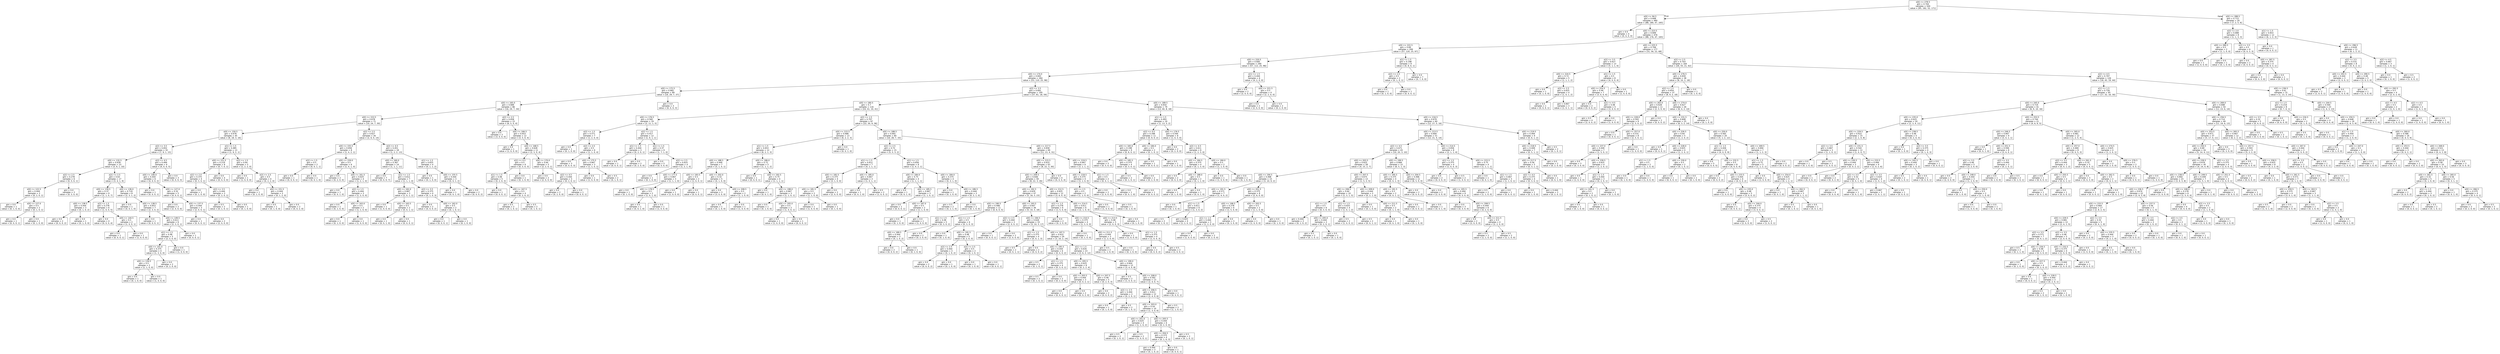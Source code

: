 digraph Tree {
node [shape=box, fontname="helvetica"] ;
edge [fontname="helvetica"] ;
0 [label="x[0] <= 278.5\ngini = 0.704\nsamples = 500\nvalue = [95, 182, 52, 171]"] ;
1 [label="x[0] <= 94.5\ngini = 0.698\nsamples = 480\nvalue = [88, 180, 47, 165]"] ;
0 -> 1 [labeldistance=2.5, labelangle=45, headlabel="True"] ;
2 [label="gini = 0.0\nsamples = 4\nvalue = [0, 4, 0, 0]"] ;
1 -> 2 ;
3 [label="x[0] <= 223.5\ngini = 0.699\nsamples = 476\nvalue = [88, 176, 47, 165]"] ;
1 -> 3 ;
4 [label="x[0] <= 222.5\ngini = 0.69\nsamples = 299\nvalue = [57, 120, 25, 97]"] ;
3 -> 4 ;
5 [label="x[0] <= 220.5\ngini = 0.695\nsamples = 290\nvalue = [57, 112, 25, 96]"] ;
4 -> 5 ;
6 [label="x[0] <= 174.0\ngini = 0.693\nsamples = 284\nvalue = [53, 110, 25, 96]"] ;
5 -> 6 ;
7 [label="x[0] <= 172.5\ngini = 0.682\nsamples = 89\nvalue = [16, 29, 7, 37]"] ;
6 -> 7 ;
8 [label="x[0] <= 165.0\ngini = 0.689\nsamples = 86\nvalue = [16, 29, 7, 34]"] ;
7 -> 8 ;
9 [label="x[0] <= 153.5\ngini = 0.678\nsamples = 71\nvalue = [10, 24, 7, 30]"] ;
8 -> 9 ;
10 [label="x[0] <= 150.5\ngini = 0.678\nsamples = 45\nvalue = [8, 18, 3, 16]"] ;
9 -> 10 ;
11 [label="x[2] <= 3.5\ngini = 0.652\nsamples = 32\nvalue = [7, 9, 1, 15]"] ;
10 -> 11 ;
12 [label="x[0] <= 132.5\ngini = 0.639\nsamples = 23\nvalue = [3, 9, 1, 10]"] ;
11 -> 12 ;
13 [label="x[2] <= 2.5\ngini = 0.278\nsamples = 6\nvalue = [0, 5, 0, 1]"] ;
12 -> 13 ;
14 [label="x[0] <= 122.5\ngini = 0.444\nsamples = 3\nvalue = [0, 2, 0, 1]"] ;
13 -> 14 ;
15 [label="gini = 0.0\nsamples = 1\nvalue = [0, 1, 0, 0]"] ;
14 -> 15 ;
16 [label="x[0] <= 127.0\ngini = 0.5\nsamples = 2\nvalue = [0, 1, 0, 1]"] ;
14 -> 16 ;
17 [label="gini = 0.0\nsamples = 1\nvalue = [0, 0, 0, 1]"] ;
16 -> 17 ;
18 [label="gini = 0.0\nsamples = 1\nvalue = [0, 1, 0, 0]"] ;
16 -> 18 ;
19 [label="gini = 0.0\nsamples = 3\nvalue = [0, 3, 0, 0]"] ;
13 -> 19 ;
20 [label="x[2] <= 2.5\ngini = 0.63\nsamples = 17\nvalue = [3, 4, 1, 9]"] ;
12 -> 20 ;
21 [label="x[0] <= 139.5\ngini = 0.37\nsamples = 9\nvalue = [1, 1, 0, 7]"] ;
20 -> 21 ;
22 [label="x[0] <= 138.5\ngini = 0.444\nsamples = 3\nvalue = [0, 1, 0, 2]"] ;
21 -> 22 ;
23 [label="gini = 0.0\nsamples = 2\nvalue = [0, 0, 0, 2]"] ;
22 -> 23 ;
24 [label="gini = 0.0\nsamples = 1\nvalue = [0, 1, 0, 0]"] ;
22 -> 24 ;
25 [label="x[2] <= 1.5\ngini = 0.278\nsamples = 6\nvalue = [1, 0, 0, 5]"] ;
21 -> 25 ;
26 [label="gini = 0.0\nsamples = 4\nvalue = [0, 0, 0, 4]"] ;
25 -> 26 ;
27 [label="x[0] <= 144.5\ngini = 0.5\nsamples = 2\nvalue = [1, 0, 0, 1]"] ;
25 -> 27 ;
28 [label="gini = 0.0\nsamples = 1\nvalue = [0, 0, 0, 1]"] ;
27 -> 28 ;
29 [label="gini = 0.0\nsamples = 1\nvalue = [1, 0, 0, 0]"] ;
27 -> 29 ;
30 [label="x[0] <= 136.0\ngini = 0.719\nsamples = 8\nvalue = [2, 3, 1, 2]"] ;
20 -> 30 ;
31 [label="gini = 0.0\nsamples = 1\nvalue = [0, 0, 1, 0]"] ;
30 -> 31 ;
32 [label="x[0] <= 138.5\ngini = 0.653\nsamples = 7\nvalue = [2, 3, 0, 2]"] ;
30 -> 32 ;
33 [label="gini = 0.0\nsamples = 1\nvalue = [0, 0, 0, 1]"] ;
32 -> 33 ;
34 [label="x[0] <= 149.5\ngini = 0.611\nsamples = 6\nvalue = [2, 3, 0, 1]"] ;
32 -> 34 ;
35 [label="x[1] <= 1.5\ngini = 0.48\nsamples = 5\nvalue = [2, 3, 0, 0]"] ;
34 -> 35 ;
36 [label="x[0] <= 141.0\ngini = 0.375\nsamples = 4\nvalue = [1, 3, 0, 0]"] ;
35 -> 36 ;
37 [label="x[0] <= 139.5\ngini = 0.5\nsamples = 2\nvalue = [1, 1, 0, 0]"] ;
36 -> 37 ;
38 [label="gini = 0.0\nsamples = 1\nvalue = [0, 1, 0, 0]"] ;
37 -> 38 ;
39 [label="gini = 0.0\nsamples = 1\nvalue = [1, 0, 0, 0]"] ;
37 -> 39 ;
40 [label="gini = 0.0\nsamples = 2\nvalue = [0, 2, 0, 0]"] ;
36 -> 40 ;
41 [label="gini = 0.0\nsamples = 1\nvalue = [1, 0, 0, 0]"] ;
35 -> 41 ;
42 [label="gini = 0.0\nsamples = 1\nvalue = [0, 0, 0, 1]"] ;
34 -> 42 ;
43 [label="x[2] <= 4.5\ngini = 0.494\nsamples = 9\nvalue = [4, 0, 0, 5]"] ;
11 -> 43 ;
44 [label="x[0] <= 106.0\ngini = 0.444\nsamples = 6\nvalue = [4, 0, 0, 2]"] ;
43 -> 44 ;
45 [label="gini = 0.0\nsamples = 1\nvalue = [0, 0, 0, 1]"] ;
44 -> 45 ;
46 [label="x[0] <= 127.0\ngini = 0.32\nsamples = 5\nvalue = [4, 0, 0, 1]"] ;
44 -> 46 ;
47 [label="gini = 0.0\nsamples = 2\nvalue = [2, 0, 0, 0]"] ;
46 -> 47 ;
48 [label="x[0] <= 137.5\ngini = 0.444\nsamples = 3\nvalue = [2, 0, 0, 1]"] ;
46 -> 48 ;
49 [label="gini = 0.0\nsamples = 1\nvalue = [0, 0, 0, 1]"] ;
48 -> 49 ;
50 [label="gini = 0.0\nsamples = 2\nvalue = [2, 0, 0, 0]"] ;
48 -> 50 ;
51 [label="gini = 0.0\nsamples = 3\nvalue = [0, 0, 0, 3]"] ;
43 -> 51 ;
52 [label="x[1] <= 1.5\ngini = 0.485\nsamples = 13\nvalue = [1, 9, 2, 1]"] ;
10 -> 52 ;
53 [label="x[0] <= 151.5\ngini = 0.219\nsamples = 8\nvalue = [0, 7, 0, 1]"] ;
52 -> 53 ;
54 [label="x[2] <= 2.0\ngini = 0.375\nsamples = 4\nvalue = [0, 3, 0, 1]"] ;
53 -> 54 ;
55 [label="gini = 0.0\nsamples = 1\nvalue = [0, 1, 0, 0]"] ;
54 -> 55 ;
56 [label="x[2] <= 3.5\ngini = 0.444\nsamples = 3\nvalue = [0, 2, 0, 1]"] ;
54 -> 56 ;
57 [label="gini = 0.5\nsamples = 2\nvalue = [0, 1, 0, 1]"] ;
56 -> 57 ;
58 [label="gini = 0.0\nsamples = 1\nvalue = [0, 1, 0, 0]"] ;
56 -> 58 ;
59 [label="gini = 0.0\nsamples = 4\nvalue = [0, 4, 0, 0]"] ;
53 -> 59 ;
60 [label="x[2] <= 1.5\ngini = 0.64\nsamples = 5\nvalue = [1, 2, 2, 0]"] ;
52 -> 60 ;
61 [label="gini = 0.0\nsamples = 1\nvalue = [1, 0, 0, 0]"] ;
60 -> 61 ;
62 [label="x[2] <= 2.5\ngini = 0.5\nsamples = 4\nvalue = [0, 2, 2, 0]"] ;
60 -> 62 ;
63 [label="gini = 0.0\nsamples = 1\nvalue = [0, 1, 0, 0]"] ;
62 -> 63 ;
64 [label="x[0] <= 151.5\ngini = 0.444\nsamples = 3\nvalue = [0, 1, 2, 0]"] ;
62 -> 64 ;
65 [label="gini = 0.0\nsamples = 1\nvalue = [0, 1, 0, 0]"] ;
64 -> 65 ;
66 [label="gini = 0.0\nsamples = 2\nvalue = [0, 0, 2, 0]"] ;
64 -> 66 ;
67 [label="x[2] <= 2.5\ngini = 0.627\nsamples = 26\nvalue = [2, 6, 4, 14]"] ;
9 -> 67 ;
68 [label="x[0] <= 155.5\ngini = 0.656\nsamples = 8\nvalue = [1, 4, 2, 1]"] ;
67 -> 68 ;
69 [label="x[2] <= 1.5\ngini = 0.5\nsamples = 2\nvalue = [0, 0, 1, 1]"] ;
68 -> 69 ;
70 [label="gini = 0.0\nsamples = 1\nvalue = [0, 0, 0, 1]"] ;
69 -> 70 ;
71 [label="gini = 0.0\nsamples = 1\nvalue = [0, 0, 1, 0]"] ;
69 -> 71 ;
72 [label="x[0] <= 159.0\ngini = 0.5\nsamples = 6\nvalue = [1, 4, 1, 0]"] ;
68 -> 72 ;
73 [label="gini = 0.0\nsamples = 2\nvalue = [0, 2, 0, 0]"] ;
72 -> 73 ;
74 [label="x[0] <= 161.5\ngini = 0.625\nsamples = 4\nvalue = [1, 2, 1, 0]"] ;
72 -> 74 ;
75 [label="gini = 0.0\nsamples = 1\nvalue = [0, 0, 1, 0]"] ;
74 -> 75 ;
76 [label="x[2] <= 1.5\ngini = 0.444\nsamples = 3\nvalue = [1, 2, 0, 0]"] ;
74 -> 76 ;
77 [label="gini = 0.0\nsamples = 1\nvalue = [0, 1, 0, 0]"] ;
76 -> 77 ;
78 [label="x[0] <= 163.0\ngini = 0.5\nsamples = 2\nvalue = [1, 1, 0, 0]"] ;
76 -> 78 ;
79 [label="gini = 0.0\nsamples = 1\nvalue = [0, 1, 0, 0]"] ;
78 -> 79 ;
80 [label="gini = 0.0\nsamples = 1\nvalue = [1, 0, 0, 0]"] ;
78 -> 80 ;
81 [label="x[2] <= 4.5\ngini = 0.451\nsamples = 18\nvalue = [1, 2, 2, 13]"] ;
67 -> 81 ;
82 [label="x[0] <= 160.0\ngini = 0.367\nsamples = 14\nvalue = [1, 1, 1, 11]"] ;
81 -> 82 ;
83 [label="gini = 0.0\nsamples = 7\nvalue = [0, 0, 0, 7]"] ;
82 -> 83 ;
84 [label="x[1] <= 1.5\ngini = 0.612\nsamples = 7\nvalue = [1, 1, 1, 4]"] ;
82 -> 84 ;
85 [label="x[0] <= 162.0\ngini = 0.667\nsamples = 3\nvalue = [1, 0, 1, 1]"] ;
84 -> 85 ;
86 [label="gini = 0.0\nsamples = 1\nvalue = [1, 0, 0, 0]"] ;
85 -> 86 ;
87 [label="x[0] <= 163.5\ngini = 0.5\nsamples = 2\nvalue = [0, 0, 1, 1]"] ;
85 -> 87 ;
88 [label="gini = 0.0\nsamples = 1\nvalue = [0, 0, 1, 0]"] ;
87 -> 88 ;
89 [label="gini = 0.0\nsamples = 1\nvalue = [0, 0, 0, 1]"] ;
87 -> 89 ;
90 [label="x[2] <= 3.5\ngini = 0.375\nsamples = 4\nvalue = [0, 1, 0, 3]"] ;
84 -> 90 ;
91 [label="gini = 0.0\nsamples = 2\nvalue = [0, 0, 0, 2]"] ;
90 -> 91 ;
92 [label="x[0] <= 162.0\ngini = 0.5\nsamples = 2\nvalue = [0, 1, 0, 1]"] ;
90 -> 92 ;
93 [label="gini = 0.0\nsamples = 1\nvalue = [0, 0, 0, 1]"] ;
92 -> 93 ;
94 [label="gini = 0.0\nsamples = 1\nvalue = [0, 1, 0, 0]"] ;
92 -> 94 ;
95 [label="x[1] <= 1.5\ngini = 0.625\nsamples = 4\nvalue = [0, 1, 1, 2]"] ;
81 -> 95 ;
96 [label="gini = 0.0\nsamples = 1\nvalue = [0, 1, 0, 0]"] ;
95 -> 96 ;
97 [label="x[0] <= 155.5\ngini = 0.444\nsamples = 3\nvalue = [0, 0, 1, 2]"] ;
95 -> 97 ;
98 [label="gini = 0.0\nsamples = 1\nvalue = [0, 0, 1, 0]"] ;
97 -> 98 ;
99 [label="gini = 0.0\nsamples = 2\nvalue = [0, 0, 0, 2]"] ;
97 -> 99 ;
100 [label="x[2] <= 2.5\ngini = 0.658\nsamples = 15\nvalue = [6, 5, 0, 4]"] ;
8 -> 100 ;
101 [label="gini = 0.0\nsamples = 3\nvalue = [3, 0, 0, 0]"] ;
100 -> 101 ;
102 [label="x[0] <= 166.5\ngini = 0.653\nsamples = 12\nvalue = [3, 5, 0, 4]"] ;
100 -> 102 ;
103 [label="gini = 0.0\nsamples = 1\nvalue = [1, 0, 0, 0]"] ;
102 -> 103 ;
104 [label="x[0] <= 168.5\ngini = 0.628\nsamples = 11\nvalue = [2, 5, 0, 4]"] ;
102 -> 104 ;
105 [label="x[2] <= 4.5\ngini = 0.5\nsamples = 6\nvalue = [0, 3, 0, 3]"] ;
104 -> 105 ;
106 [label="x[1] <= 1.5\ngini = 0.48\nsamples = 5\nvalue = [0, 2, 0, 3]"] ;
105 -> 106 ;
107 [label="gini = 0.0\nsamples = 1\nvalue = [0, 0, 0, 1]"] ;
106 -> 107 ;
108 [label="x[0] <= 167.5\ngini = 0.5\nsamples = 4\nvalue = [0, 2, 0, 2]"] ;
106 -> 108 ;
109 [label="gini = 0.5\nsamples = 2\nvalue = [0, 1, 0, 1]"] ;
108 -> 109 ;
110 [label="gini = 0.5\nsamples = 2\nvalue = [0, 1, 0, 1]"] ;
108 -> 110 ;
111 [label="gini = 0.0\nsamples = 1\nvalue = [0, 1, 0, 0]"] ;
105 -> 111 ;
112 [label="x[0] <= 170.0\ngini = 0.64\nsamples = 5\nvalue = [2, 2, 0, 1]"] ;
104 -> 112 ;
113 [label="gini = 0.0\nsamples = 2\nvalue = [2, 0, 0, 0]"] ;
112 -> 113 ;
114 [label="x[2] <= 4.5\ngini = 0.444\nsamples = 3\nvalue = [0, 2, 0, 1]"] ;
112 -> 114 ;
115 [label="gini = 0.0\nsamples = 2\nvalue = [0, 2, 0, 0]"] ;
114 -> 115 ;
116 [label="gini = 0.0\nsamples = 1\nvalue = [0, 0, 0, 1]"] ;
114 -> 116 ;
117 [label="gini = 0.0\nsamples = 3\nvalue = [0, 0, 0, 3]"] ;
7 -> 117 ;
118 [label="x[2] <= 3.5\ngini = 0.691\nsamples = 195\nvalue = [37, 81, 18, 59]"] ;
6 -> 118 ;
119 [label="x[0] <= 180.5\ngini = 0.7\nsamples = 116\nvalue = [24, 41, 10, 41]"] ;
118 -> 119 ;
120 [label="x[0] <= 176.5\ngini = 0.582\nsamples = 19\nvalue = [2, 11, 1, 5]"] ;
119 -> 120 ;
121 [label="x[2] <= 1.5\ngini = 0.571\nsamples = 7\nvalue = [1, 2, 0, 4]"] ;
120 -> 121 ;
122 [label="gini = 0.0\nsamples = 1\nvalue = [0, 1, 0, 0]"] ;
121 -> 122 ;
123 [label="x[2] <= 2.5\ngini = 0.5\nsamples = 6\nvalue = [1, 1, 0, 4]"] ;
121 -> 123 ;
124 [label="gini = 0.0\nsamples = 3\nvalue = [0, 0, 0, 3]"] ;
123 -> 124 ;
125 [label="x[0] <= 175.5\ngini = 0.667\nsamples = 3\nvalue = [1, 1, 0, 1]"] ;
123 -> 125 ;
126 [label="gini = 0.0\nsamples = 1\nvalue = [1, 0, 0, 0]"] ;
125 -> 126 ;
127 [label="gini = 0.5\nsamples = 2\nvalue = [0, 1, 0, 1]"] ;
125 -> 127 ;
128 [label="x[2] <= 1.5\ngini = 0.417\nsamples = 12\nvalue = [1, 9, 1, 1]"] ;
120 -> 128 ;
129 [label="x[1] <= 1.5\ngini = 0.444\nsamples = 3\nvalue = [0, 2, 0, 1]"] ;
128 -> 129 ;
130 [label="gini = 0.0\nsamples = 1\nvalue = [0, 0, 0, 1]"] ;
129 -> 130 ;
131 [label="gini = 0.0\nsamples = 2\nvalue = [0, 2, 0, 0]"] ;
129 -> 131 ;
132 [label="x[1] <= 1.5\ngini = 0.37\nsamples = 9\nvalue = [1, 7, 1, 0]"] ;
128 -> 132 ;
133 [label="gini = 0.0\nsamples = 5\nvalue = [0, 5, 0, 0]"] ;
132 -> 133 ;
134 [label="x[2] <= 2.5\ngini = 0.625\nsamples = 4\nvalue = [1, 2, 1, 0]"] ;
132 -> 134 ;
135 [label="gini = 0.0\nsamples = 1\nvalue = [0, 1, 0, 0]"] ;
134 -> 135 ;
136 [label="x[0] <= 177.5\ngini = 0.667\nsamples = 3\nvalue = [1, 1, 1, 0]"] ;
134 -> 136 ;
137 [label="gini = 0.0\nsamples = 1\nvalue = [0, 1, 0, 0]"] ;
136 -> 137 ;
138 [label="x[0] <= 178.5\ngini = 0.5\nsamples = 2\nvalue = [1, 0, 1, 0]"] ;
136 -> 138 ;
139 [label="gini = 0.0\nsamples = 1\nvalue = [0, 0, 1, 0]"] ;
138 -> 139 ;
140 [label="gini = 0.0\nsamples = 1\nvalue = [1, 0, 0, 0]"] ;
138 -> 140 ;
141 [label="x[2] <= 1.5\ngini = 0.707\nsamples = 97\nvalue = [22, 30, 9, 36]"] ;
119 -> 141 ;
142 [label="x[0] <= 215.5\ngini = 0.686\nsamples = 13\nvalue = [6, 2, 2, 3]"] ;
141 -> 142 ;
143 [label="x[1] <= 1.5\ngini = 0.653\nsamples = 12\nvalue = [6, 2, 1, 3]"] ;
142 -> 143 ;
144 [label="x[0] <= 188.5\ngini = 0.449\nsamples = 7\nvalue = [5, 1, 0, 1]"] ;
143 -> 144 ;
145 [label="x[0] <= 183.5\ngini = 0.5\nsamples = 2\nvalue = [1, 0, 0, 1]"] ;
144 -> 145 ;
146 [label="gini = 0.0\nsamples = 1\nvalue = [1, 0, 0, 0]"] ;
145 -> 146 ;
147 [label="gini = 0.0\nsamples = 1\nvalue = [0, 0, 0, 1]"] ;
145 -> 147 ;
148 [label="x[0] <= 202.0\ngini = 0.32\nsamples = 5\nvalue = [4, 1, 0, 0]"] ;
144 -> 148 ;
149 [label="gini = 0.0\nsamples = 3\nvalue = [3, 0, 0, 0]"] ;
148 -> 149 ;
150 [label="x[0] <= 208.5\ngini = 0.5\nsamples = 2\nvalue = [1, 1, 0, 0]"] ;
148 -> 150 ;
151 [label="gini = 0.0\nsamples = 1\nvalue = [0, 1, 0, 0]"] ;
150 -> 151 ;
152 [label="gini = 0.0\nsamples = 1\nvalue = [1, 0, 0, 0]"] ;
150 -> 152 ;
153 [label="x[0] <= 186.0\ngini = 0.72\nsamples = 5\nvalue = [1, 1, 1, 2]"] ;
143 -> 153 ;
154 [label="gini = 0.0\nsamples = 1\nvalue = [0, 0, 0, 1]"] ;
153 -> 154 ;
155 [label="x[0] <= 192.5\ngini = 0.75\nsamples = 4\nvalue = [1, 1, 1, 1]"] ;
153 -> 155 ;
156 [label="gini = 0.0\nsamples = 1\nvalue = [0, 0, 1, 0]"] ;
155 -> 156 ;
157 [label="x[0] <= 198.0\ngini = 0.667\nsamples = 3\nvalue = [1, 1, 0, 1]"] ;
155 -> 157 ;
158 [label="gini = 0.0\nsamples = 1\nvalue = [0, 1, 0, 0]"] ;
157 -> 158 ;
159 [label="x[0] <= 205.0\ngini = 0.5\nsamples = 2\nvalue = [1, 0, 0, 1]"] ;
157 -> 159 ;
160 [label="gini = 0.0\nsamples = 1\nvalue = [1, 0, 0, 0]"] ;
159 -> 160 ;
161 [label="gini = 0.0\nsamples = 1\nvalue = [0, 0, 0, 1]"] ;
159 -> 161 ;
162 [label="gini = 0.0\nsamples = 1\nvalue = [0, 0, 1, 0]"] ;
142 -> 162 ;
163 [label="x[0] <= 188.5\ngini = 0.691\nsamples = 84\nvalue = [16, 28, 7, 33]"] ;
141 -> 163 ;
164 [label="x[2] <= 2.5\ngini = 0.72\nsamples = 15\nvalue = [5, 5, 3, 2]"] ;
163 -> 164 ;
165 [label="x[1] <= 1.5\ngini = 0.612\nsamples = 7\nvalue = [4, 1, 1, 1]"] ;
164 -> 165 ;
166 [label="x[0] <= 182.5\ngini = 0.375\nsamples = 4\nvalue = [3, 1, 0, 0]"] ;
165 -> 166 ;
167 [label="x[0] <= 181.5\ngini = 0.5\nsamples = 2\nvalue = [1, 1, 0, 0]"] ;
166 -> 167 ;
168 [label="gini = 0.0\nsamples = 1\nvalue = [1, 0, 0, 0]"] ;
167 -> 168 ;
169 [label="gini = 0.0\nsamples = 1\nvalue = [0, 1, 0, 0]"] ;
167 -> 169 ;
170 [label="gini = 0.0\nsamples = 2\nvalue = [2, 0, 0, 0]"] ;
166 -> 170 ;
171 [label="x[0] <= 185.0\ngini = 0.667\nsamples = 3\nvalue = [1, 0, 1, 1]"] ;
165 -> 171 ;
172 [label="gini = 0.0\nsamples = 1\nvalue = [0, 0, 1, 0]"] ;
171 -> 172 ;
173 [label="gini = 0.5\nsamples = 2\nvalue = [1, 0, 0, 1]"] ;
171 -> 173 ;
174 [label="x[1] <= 1.5\ngini = 0.656\nsamples = 8\nvalue = [1, 4, 2, 1]"] ;
164 -> 174 ;
175 [label="x[0] <= 184.0\ngini = 0.75\nsamples = 4\nvalue = [1, 1, 1, 1]"] ;
174 -> 175 ;
176 [label="gini = 0.0\nsamples = 1\nvalue = [0, 0, 1, 0]"] ;
175 -> 176 ;
177 [label="x[0] <= 185.5\ngini = 0.667\nsamples = 3\nvalue = [1, 1, 0, 1]"] ;
175 -> 177 ;
178 [label="gini = 0.0\nsamples = 1\nvalue = [0, 0, 0, 1]"] ;
177 -> 178 ;
179 [label="x[0] <= 187.0\ngini = 0.5\nsamples = 2\nvalue = [1, 1, 0, 0]"] ;
177 -> 179 ;
180 [label="gini = 0.0\nsamples = 1\nvalue = [0, 1, 0, 0]"] ;
179 -> 180 ;
181 [label="gini = 0.0\nsamples = 1\nvalue = [1, 0, 0, 0]"] ;
179 -> 181 ;
182 [label="x[0] <= 184.0\ngini = 0.375\nsamples = 4\nvalue = [0, 3, 1, 0]"] ;
174 -> 182 ;
183 [label="gini = 0.0\nsamples = 1\nvalue = [0, 1, 0, 0]"] ;
182 -> 183 ;
184 [label="x[0] <= 186.5\ngini = 0.444\nsamples = 3\nvalue = [0, 2, 1, 0]"] ;
182 -> 184 ;
185 [label="gini = 0.5\nsamples = 2\nvalue = [0, 1, 1, 0]"] ;
184 -> 185 ;
186 [label="gini = 0.0\nsamples = 1\nvalue = [0, 1, 0, 0]"] ;
184 -> 186 ;
187 [label="x[0] <= 217.5\ngini = 0.658\nsamples = 69\nvalue = [11, 23, 4, 31]"] ;
163 -> 187 ;
188 [label="x[0] <= 215.5\ngini = 0.633\nsamples = 63\nvalue = [8, 22, 3, 30]"] ;
187 -> 188 ;
189 [label="x[0] <= 209.5\ngini = 0.646\nsamples = 59\nvalue = [8, 22, 3, 26]"] ;
188 -> 189 ;
190 [label="x[0] <= 192.5\ngini = 0.629\nsamples = 47\nvalue = [5, 16, 3, 23]"] ;
189 -> 190 ;
191 [label="x[0] <= 190.5\ngini = 0.496\nsamples = 11\nvalue = [0, 6, 0, 5]"] ;
190 -> 191 ;
192 [label="x[1] <= 1.5\ngini = 0.48\nsamples = 5\nvalue = [0, 3, 0, 2]"] ;
191 -> 192 ;
193 [label="x[0] <= 189.5\ngini = 0.444\nsamples = 3\nvalue = [0, 1, 0, 2]"] ;
192 -> 193 ;
194 [label="gini = 0.0\nsamples = 2\nvalue = [0, 0, 0, 2]"] ;
193 -> 194 ;
195 [label="gini = 0.0\nsamples = 1\nvalue = [0, 1, 0, 0]"] ;
193 -> 195 ;
196 [label="gini = 0.0\nsamples = 2\nvalue = [0, 2, 0, 0]"] ;
192 -> 196 ;
197 [label="x[1] <= 1.5\ngini = 0.5\nsamples = 6\nvalue = [0, 3, 0, 3]"] ;
191 -> 197 ;
198 [label="gini = 0.0\nsamples = 1\nvalue = [0, 1, 0, 0]"] ;
197 -> 198 ;
199 [label="x[0] <= 191.5\ngini = 0.48\nsamples = 5\nvalue = [0, 2, 0, 3]"] ;
197 -> 199 ;
200 [label="x[2] <= 2.5\ngini = 0.444\nsamples = 3\nvalue = [0, 1, 0, 2]"] ;
199 -> 200 ;
201 [label="gini = 0.0\nsamples = 2\nvalue = [0, 0, 0, 2]"] ;
200 -> 201 ;
202 [label="gini = 0.0\nsamples = 1\nvalue = [0, 1, 0, 0]"] ;
200 -> 202 ;
203 [label="x[2] <= 2.5\ngini = 0.5\nsamples = 2\nvalue = [0, 1, 0, 1]"] ;
199 -> 203 ;
204 [label="gini = 0.0\nsamples = 1\nvalue = [0, 1, 0, 0]"] ;
203 -> 204 ;
205 [label="gini = 0.0\nsamples = 1\nvalue = [0, 0, 0, 1]"] ;
203 -> 205 ;
206 [label="x[0] <= 193.5\ngini = 0.647\nsamples = 36\nvalue = [5, 10, 3, 18]"] ;
190 -> 206 ;
207 [label="x[2] <= 2.5\ngini = 0.444\nsamples = 3\nvalue = [2, 0, 0, 1]"] ;
206 -> 207 ;
208 [label="gini = 0.0\nsamples = 1\nvalue = [0, 0, 0, 1]"] ;
207 -> 208 ;
209 [label="gini = 0.0\nsamples = 2\nvalue = [2, 0, 0, 0]"] ;
207 -> 209 ;
210 [label="x[0] <= 194.5\ngini = 0.626\nsamples = 33\nvalue = [3, 10, 3, 17]"] ;
206 -> 210 ;
211 [label="x[1] <= 1.5\ngini = 0.375\nsamples = 4\nvalue = [0, 0, 1, 3]"] ;
210 -> 211 ;
212 [label="gini = 0.5\nsamples = 2\nvalue = [0, 0, 1, 1]"] ;
211 -> 212 ;
213 [label="gini = 0.0\nsamples = 2\nvalue = [0, 0, 0, 2]"] ;
211 -> 213 ;
214 [label="x[0] <= 197.5\ngini = 0.633\nsamples = 29\nvalue = [3, 10, 2, 14]"] ;
210 -> 214 ;
215 [label="x[0] <= 195.5\ngini = 0.444\nsamples = 6\nvalue = [0, 4, 0, 2]"] ;
214 -> 215 ;
216 [label="gini = 0.5\nsamples = 2\nvalue = [0, 1, 0, 1]"] ;
215 -> 216 ;
217 [label="x[1] <= 1.5\ngini = 0.375\nsamples = 4\nvalue = [0, 3, 0, 1]"] ;
215 -> 217 ;
218 [label="gini = 0.5\nsamples = 2\nvalue = [0, 1, 0, 1]"] ;
217 -> 218 ;
219 [label="gini = 0.0\nsamples = 2\nvalue = [0, 2, 0, 0]"] ;
217 -> 219 ;
220 [label="x[1] <= 1.5\ngini = 0.635\nsamples = 23\nvalue = [3, 6, 2, 12]"] ;
214 -> 220 ;
221 [label="x[0] <= 205.5\ngini = 0.625\nsamples = 8\nvalue = [0, 2, 2, 4]"] ;
220 -> 221 ;
222 [label="x[0] <= 203.5\ngini = 0.444\nsamples = 3\nvalue = [0, 0, 2, 1]"] ;
221 -> 222 ;
223 [label="gini = 0.0\nsamples = 1\nvalue = [0, 0, 0, 1]"] ;
222 -> 223 ;
224 [label="gini = 0.0\nsamples = 2\nvalue = [0, 0, 2, 0]"] ;
222 -> 224 ;
225 [label="x[0] <= 207.5\ngini = 0.48\nsamples = 5\nvalue = [0, 2, 0, 3]"] ;
221 -> 225 ;
226 [label="gini = 0.0\nsamples = 2\nvalue = [0, 0, 0, 2]"] ;
225 -> 226 ;
227 [label="x[2] <= 2.5\ngini = 0.444\nsamples = 3\nvalue = [0, 2, 0, 1]"] ;
225 -> 227 ;
228 [label="gini = 0.0\nsamples = 1\nvalue = [0, 1, 0, 0]"] ;
227 -> 228 ;
229 [label="gini = 0.5\nsamples = 2\nvalue = [0, 1, 0, 1]"] ;
227 -> 229 ;
230 [label="x[0] <= 199.0\ngini = 0.604\nsamples = 15\nvalue = [3, 4, 0, 8]"] ;
220 -> 230 ;
231 [label="gini = 0.5\nsamples = 2\nvalue = [1, 0, 0, 1]"] ;
230 -> 231 ;
232 [label="x[0] <= 208.0\ngini = 0.592\nsamples = 13\nvalue = [2, 4, 0, 7]"] ;
230 -> 232 ;
233 [label="x[0] <= 206.5\ngini = 0.611\nsamples = 12\nvalue = [2, 4, 0, 6]"] ;
232 -> 233 ;
234 [label="x[0] <= 203.0\ngini = 0.54\nsamples = 10\nvalue = [1, 3, 0, 6]"] ;
233 -> 234 ;
235 [label="x[0] <= 201.0\ngini = 0.625\nsamples = 4\nvalue = [1, 1, 0, 2]"] ;
234 -> 235 ;
236 [label="gini = 0.5\nsamples = 2\nvalue = [0, 1, 0, 1]"] ;
235 -> 236 ;
237 [label="gini = 0.5\nsamples = 2\nvalue = [1, 0, 0, 1]"] ;
235 -> 237 ;
238 [label="x[0] <= 205.5\ngini = 0.444\nsamples = 6\nvalue = [0, 2, 0, 4]"] ;
234 -> 238 ;
239 [label="x[0] <= 204.5\ngini = 0.375\nsamples = 4\nvalue = [0, 1, 0, 3]"] ;
238 -> 239 ;
240 [label="gini = 0.444\nsamples = 3\nvalue = [0, 1, 0, 2]"] ;
239 -> 240 ;
241 [label="gini = 0.0\nsamples = 1\nvalue = [0, 0, 0, 1]"] ;
239 -> 241 ;
242 [label="gini = 0.5\nsamples = 2\nvalue = [0, 1, 0, 1]"] ;
238 -> 242 ;
243 [label="gini = 0.5\nsamples = 2\nvalue = [1, 1, 0, 0]"] ;
233 -> 243 ;
244 [label="gini = 0.0\nsamples = 1\nvalue = [0, 0, 0, 1]"] ;
232 -> 244 ;
245 [label="x[0] <= 212.5\ngini = 0.625\nsamples = 12\nvalue = [3, 6, 0, 3]"] ;
189 -> 245 ;
246 [label="x[1] <= 1.5\ngini = 0.278\nsamples = 6\nvalue = [1, 5, 0, 0]"] ;
245 -> 246 ;
247 [label="gini = 0.0\nsamples = 2\nvalue = [0, 2, 0, 0]"] ;
246 -> 247 ;
248 [label="x[0] <= 210.5\ngini = 0.375\nsamples = 4\nvalue = [1, 3, 0, 0]"] ;
246 -> 248 ;
249 [label="gini = 0.0\nsamples = 1\nvalue = [0, 1, 0, 0]"] ;
248 -> 249 ;
250 [label="x[0] <= 211.5\ngini = 0.444\nsamples = 3\nvalue = [1, 2, 0, 0]"] ;
248 -> 250 ;
251 [label="gini = 0.5\nsamples = 2\nvalue = [1, 1, 0, 0]"] ;
250 -> 251 ;
252 [label="gini = 0.0\nsamples = 1\nvalue = [0, 1, 0, 0]"] ;
250 -> 252 ;
253 [label="x[0] <= 214.5\ngini = 0.611\nsamples = 6\nvalue = [2, 1, 0, 3]"] ;
245 -> 253 ;
254 [label="x[0] <= 213.5\ngini = 0.48\nsamples = 5\nvalue = [2, 0, 0, 3]"] ;
253 -> 254 ;
255 [label="gini = 0.0\nsamples = 1\nvalue = [1, 0, 0, 0]"] ;
254 -> 255 ;
256 [label="x[1] <= 1.5\ngini = 0.375\nsamples = 4\nvalue = [1, 0, 0, 3]"] ;
254 -> 256 ;
257 [label="gini = 0.0\nsamples = 2\nvalue = [0, 0, 0, 2]"] ;
256 -> 257 ;
258 [label="gini = 0.5\nsamples = 2\nvalue = [1, 0, 0, 1]"] ;
256 -> 258 ;
259 [label="gini = 0.0\nsamples = 1\nvalue = [0, 1, 0, 0]"] ;
253 -> 259 ;
260 [label="gini = 0.0\nsamples = 4\nvalue = [0, 0, 0, 4]"] ;
188 -> 260 ;
261 [label="x[0] <= 219.5\ngini = 0.667\nsamples = 6\nvalue = [3, 1, 1, 1]"] ;
187 -> 261 ;
262 [label="x[0] <= 218.5\ngini = 0.375\nsamples = 4\nvalue = [3, 1, 0, 0]"] ;
261 -> 262 ;
263 [label="x[2] <= 2.5\ngini = 0.5\nsamples = 2\nvalue = [1, 1, 0, 0]"] ;
262 -> 263 ;
264 [label="gini = 0.0\nsamples = 1\nvalue = [1, 0, 0, 0]"] ;
263 -> 264 ;
265 [label="gini = 0.0\nsamples = 1\nvalue = [0, 1, 0, 0]"] ;
263 -> 265 ;
266 [label="gini = 0.0\nsamples = 2\nvalue = [2, 0, 0, 0]"] ;
262 -> 266 ;
267 [label="x[1] <= 1.5\ngini = 0.5\nsamples = 2\nvalue = [0, 0, 1, 1]"] ;
261 -> 267 ;
268 [label="gini = 0.0\nsamples = 1\nvalue = [0, 0, 1, 0]"] ;
267 -> 268 ;
269 [label="gini = 0.0\nsamples = 1\nvalue = [0, 0, 0, 1]"] ;
267 -> 269 ;
270 [label="x[0] <= 189.5\ngini = 0.654\nsamples = 79\nvalue = [13, 40, 8, 18]"] ;
118 -> 270 ;
271 [label="x[1] <= 1.5\ngini = 0.493\nsamples = 19\nvalue = [1, 13, 3, 2]"] ;
270 -> 271 ;
272 [label="x[2] <= 4.5\ngini = 0.298\nsamples = 11\nvalue = [0, 9, 0, 2]"] ;
271 -> 272 ;
273 [label="x[0] <= 183.0\ngini = 0.198\nsamples = 9\nvalue = [0, 8, 0, 1]"] ;
272 -> 273 ;
274 [label="gini = 0.0\nsamples = 5\nvalue = [0, 5, 0, 0]"] ;
273 -> 274 ;
275 [label="x[0] <= 185.5\ngini = 0.375\nsamples = 4\nvalue = [0, 3, 0, 1]"] ;
273 -> 275 ;
276 [label="gini = 0.5\nsamples = 2\nvalue = [0, 1, 0, 1]"] ;
275 -> 276 ;
277 [label="gini = 0.0\nsamples = 2\nvalue = [0, 2, 0, 0]"] ;
275 -> 277 ;
278 [label="x[0] <= 184.0\ngini = 0.5\nsamples = 2\nvalue = [0, 1, 0, 1]"] ;
272 -> 278 ;
279 [label="gini = 0.0\nsamples = 1\nvalue = [0, 0, 0, 1]"] ;
278 -> 279 ;
280 [label="gini = 0.0\nsamples = 1\nvalue = [0, 1, 0, 0]"] ;
278 -> 280 ;
281 [label="x[0] <= 176.5\ngini = 0.594\nsamples = 8\nvalue = [1, 4, 3, 0]"] ;
271 -> 281 ;
282 [label="gini = 0.0\nsamples = 2\nvalue = [0, 2, 0, 0]"] ;
281 -> 282 ;
283 [label="x[2] <= 4.5\ngini = 0.611\nsamples = 6\nvalue = [1, 2, 3, 0]"] ;
281 -> 283 ;
284 [label="x[0] <= 184.5\ngini = 0.375\nsamples = 4\nvalue = [0, 1, 3, 0]"] ;
283 -> 284 ;
285 [label="gini = 0.0\nsamples = 2\nvalue = [0, 0, 2, 0]"] ;
284 -> 285 ;
286 [label="x[0] <= 188.0\ngini = 0.5\nsamples = 2\nvalue = [0, 1, 1, 0]"] ;
284 -> 286 ;
287 [label="gini = 0.0\nsamples = 1\nvalue = [0, 1, 0, 0]"] ;
286 -> 287 ;
288 [label="gini = 0.0\nsamples = 1\nvalue = [0, 0, 1, 0]"] ;
286 -> 288 ;
289 [label="x[0] <= 184.0\ngini = 0.5\nsamples = 2\nvalue = [1, 1, 0, 0]"] ;
283 -> 289 ;
290 [label="gini = 0.0\nsamples = 1\nvalue = [1, 0, 0, 0]"] ;
289 -> 290 ;
291 [label="gini = 0.0\nsamples = 1\nvalue = [0, 1, 0, 0]"] ;
289 -> 291 ;
292 [label="x[0] <= 216.5\ngini = 0.679\nsamples = 60\nvalue = [12, 27, 5, 16]"] ;
270 -> 292 ;
293 [label="x[0] <= 213.5\ngini = 0.694\nsamples = 51\nvalue = [12, 21, 4, 14]"] ;
292 -> 293 ;
294 [label="x[2] <= 4.5\ngini = 0.671\nsamples = 43\nvalue = [10, 20, 3, 10]"] ;
293 -> 294 ;
295 [label="x[0] <= 203.5\ngini = 0.625\nsamples = 28\nvalue = [4, 15, 2, 7]"] ;
294 -> 295 ;
296 [label="x[0] <= 194.5\ngini = 0.498\nsamples = 15\nvalue = [3, 10, 0, 2]"] ;
295 -> 296 ;
297 [label="x[0] <= 191.5\ngini = 0.571\nsamples = 7\nvalue = [1, 4, 0, 2]"] ;
296 -> 297 ;
298 [label="gini = 0.0\nsamples = 1\nvalue = [0, 1, 0, 0]"] ;
297 -> 298 ;
299 [label="x[1] <= 1.5\ngini = 0.611\nsamples = 6\nvalue = [1, 3, 0, 2]"] ;
297 -> 299 ;
300 [label="gini = 0.5\nsamples = 2\nvalue = [0, 1, 0, 1]"] ;
299 -> 300 ;
301 [label="gini = 0.625\nsamples = 4\nvalue = [1, 2, 0, 1]"] ;
299 -> 301 ;
302 [label="x[0] <= 201.5\ngini = 0.375\nsamples = 8\nvalue = [2, 6, 0, 0]"] ;
296 -> 302 ;
303 [label="x[0] <= 198.5\ngini = 0.278\nsamples = 6\nvalue = [1, 5, 0, 0]"] ;
302 -> 303 ;
304 [label="x[1] <= 1.5\ngini = 0.444\nsamples = 3\nvalue = [1, 2, 0, 0]"] ;
303 -> 304 ;
305 [label="gini = 0.0\nsamples = 1\nvalue = [1, 0, 0, 0]"] ;
304 -> 305 ;
306 [label="gini = 0.0\nsamples = 2\nvalue = [0, 2, 0, 0]"] ;
304 -> 306 ;
307 [label="gini = 0.0\nsamples = 3\nvalue = [0, 3, 0, 0]"] ;
303 -> 307 ;
308 [label="x[0] <= 202.5\ngini = 0.5\nsamples = 2\nvalue = [1, 1, 0, 0]"] ;
302 -> 308 ;
309 [label="gini = 0.0\nsamples = 1\nvalue = [1, 0, 0, 0]"] ;
308 -> 309 ;
310 [label="gini = 0.0\nsamples = 1\nvalue = [0, 1, 0, 0]"] ;
308 -> 310 ;
311 [label="x[0] <= 207.5\ngini = 0.675\nsamples = 13\nvalue = [1, 5, 2, 5]"] ;
295 -> 311 ;
312 [label="x[0] <= 206.5\ngini = 0.64\nsamples = 10\nvalue = [1, 3, 1, 5]"] ;
311 -> 312 ;
313 [label="x[1] <= 1.5\ngini = 0.5\nsamples = 6\nvalue = [0, 3, 0, 3]"] ;
312 -> 313 ;
314 [label="gini = 0.444\nsamples = 3\nvalue = [0, 1, 0, 2]"] ;
313 -> 314 ;
315 [label="x[0] <= 205.0\ngini = 0.444\nsamples = 3\nvalue = [0, 2, 0, 1]"] ;
313 -> 315 ;
316 [label="gini = 0.5\nsamples = 2\nvalue = [0, 1, 0, 1]"] ;
315 -> 316 ;
317 [label="gini = 0.0\nsamples = 1\nvalue = [0, 1, 0, 0]"] ;
315 -> 317 ;
318 [label="x[1] <= 1.5\ngini = 0.625\nsamples = 4\nvalue = [1, 0, 1, 2]"] ;
312 -> 318 ;
319 [label="gini = 0.5\nsamples = 2\nvalue = [1, 0, 0, 1]"] ;
318 -> 319 ;
320 [label="gini = 0.5\nsamples = 2\nvalue = [0, 0, 1, 1]"] ;
318 -> 320 ;
321 [label="x[0] <= 209.0\ngini = 0.444\nsamples = 3\nvalue = [0, 2, 1, 0]"] ;
311 -> 321 ;
322 [label="gini = 0.0\nsamples = 1\nvalue = [0, 1, 0, 0]"] ;
321 -> 322 ;
323 [label="x[0] <= 211.5\ngini = 0.5\nsamples = 2\nvalue = [0, 1, 1, 0]"] ;
321 -> 323 ;
324 [label="gini = 0.0\nsamples = 1\nvalue = [0, 0, 1, 0]"] ;
323 -> 324 ;
325 [label="gini = 0.0\nsamples = 1\nvalue = [0, 1, 0, 0]"] ;
323 -> 325 ;
326 [label="x[0] <= 199.5\ngini = 0.684\nsamples = 15\nvalue = [6, 5, 1, 3]"] ;
294 -> 326 ;
327 [label="x[0] <= 195.5\ngini = 0.375\nsamples = 4\nvalue = [0, 0, 1, 3]"] ;
326 -> 327 ;
328 [label="x[0] <= 191.5\ngini = 0.5\nsamples = 2\nvalue = [0, 0, 1, 1]"] ;
327 -> 328 ;
329 [label="gini = 0.0\nsamples = 1\nvalue = [0, 0, 0, 1]"] ;
328 -> 329 ;
330 [label="gini = 0.0\nsamples = 1\nvalue = [0, 0, 1, 0]"] ;
328 -> 330 ;
331 [label="gini = 0.0\nsamples = 2\nvalue = [0, 0, 0, 2]"] ;
327 -> 331 ;
332 [label="x[0] <= 204.5\ngini = 0.496\nsamples = 11\nvalue = [6, 5, 0, 0]"] ;
326 -> 332 ;
333 [label="gini = 0.0\nsamples = 2\nvalue = [2, 0, 0, 0]"] ;
332 -> 333 ;
334 [label="x[0] <= 205.5\ngini = 0.494\nsamples = 9\nvalue = [4, 5, 0, 0]"] ;
332 -> 334 ;
335 [label="gini = 0.0\nsamples = 3\nvalue = [0, 3, 0, 0]"] ;
334 -> 335 ;
336 [label="x[0] <= 208.5\ngini = 0.444\nsamples = 6\nvalue = [4, 2, 0, 0]"] ;
334 -> 336 ;
337 [label="gini = 0.0\nsamples = 2\nvalue = [2, 0, 0, 0]"] ;
336 -> 337 ;
338 [label="x[0] <= 211.5\ngini = 0.5\nsamples = 4\nvalue = [2, 2, 0, 0]"] ;
336 -> 338 ;
339 [label="gini = 0.5\nsamples = 2\nvalue = [1, 1, 0, 0]"] ;
338 -> 339 ;
340 [label="gini = 0.5\nsamples = 2\nvalue = [1, 1, 0, 0]"] ;
338 -> 340 ;
341 [label="x[0] <= 214.5\ngini = 0.656\nsamples = 8\nvalue = [2, 1, 1, 4]"] ;
293 -> 341 ;
342 [label="x[1] <= 1.5\ngini = 0.375\nsamples = 4\nvalue = [1, 0, 0, 3]"] ;
341 -> 342 ;
343 [label="gini = 0.0\nsamples = 2\nvalue = [0, 0, 0, 2]"] ;
342 -> 343 ;
344 [label="gini = 0.5\nsamples = 2\nvalue = [1, 0, 0, 1]"] ;
342 -> 344 ;
345 [label="x[0] <= 215.5\ngini = 0.75\nsamples = 4\nvalue = [1, 1, 1, 1]"] ;
341 -> 345 ;
346 [label="gini = 0.0\nsamples = 1\nvalue = [0, 0, 1, 0]"] ;
345 -> 346 ;
347 [label="x[1] <= 1.5\ngini = 0.667\nsamples = 3\nvalue = [1, 1, 0, 1]"] ;
345 -> 347 ;
348 [label="gini = 0.5\nsamples = 2\nvalue = [1, 1, 0, 0]"] ;
347 -> 348 ;
349 [label="gini = 0.0\nsamples = 1\nvalue = [0, 0, 0, 1]"] ;
347 -> 349 ;
350 [label="x[0] <= 219.5\ngini = 0.494\nsamples = 9\nvalue = [0, 6, 1, 2]"] ;
292 -> 350 ;
351 [label="x[0] <= 218.5\ngini = 0.449\nsamples = 7\nvalue = [0, 5, 1, 1]"] ;
350 -> 351 ;
352 [label="x[0] <= 217.5\ngini = 0.56\nsamples = 5\nvalue = [0, 3, 1, 1]"] ;
351 -> 352 ;
353 [label="x[2] <= 4.5\ngini = 0.375\nsamples = 4\nvalue = [0, 3, 0, 1]"] ;
352 -> 353 ;
354 [label="gini = 0.0\nsamples = 1\nvalue = [0, 1, 0, 0]"] ;
353 -> 354 ;
355 [label="gini = 0.444\nsamples = 3\nvalue = [0, 2, 0, 1]"] ;
353 -> 355 ;
356 [label="gini = 0.0\nsamples = 1\nvalue = [0, 0, 1, 0]"] ;
352 -> 356 ;
357 [label="gini = 0.0\nsamples = 2\nvalue = [0, 2, 0, 0]"] ;
351 -> 357 ;
358 [label="gini = 0.5\nsamples = 2\nvalue = [0, 1, 0, 1]"] ;
350 -> 358 ;
359 [label="x[1] <= 1.5\ngini = 0.444\nsamples = 6\nvalue = [4, 2, 0, 0]"] ;
5 -> 359 ;
360 [label="gini = 0.0\nsamples = 2\nvalue = [2, 0, 0, 0]"] ;
359 -> 360 ;
361 [label="x[0] <= 221.5\ngini = 0.5\nsamples = 4\nvalue = [2, 2, 0, 0]"] ;
359 -> 361 ;
362 [label="gini = 0.0\nsamples = 2\nvalue = [2, 0, 0, 0]"] ;
361 -> 362 ;
363 [label="gini = 0.0\nsamples = 2\nvalue = [0, 2, 0, 0]"] ;
361 -> 363 ;
364 [label="x[1] <= 1.5\ngini = 0.198\nsamples = 9\nvalue = [0, 8, 0, 1]"] ;
4 -> 364 ;
365 [label="x[2] <= 2.5\ngini = 0.5\nsamples = 2\nvalue = [0, 1, 0, 1]"] ;
364 -> 365 ;
366 [label="gini = 0.0\nsamples = 1\nvalue = [0, 1, 0, 0]"] ;
365 -> 366 ;
367 [label="gini = 0.0\nsamples = 1\nvalue = [0, 0, 0, 1]"] ;
365 -> 367 ;
368 [label="gini = 0.0\nsamples = 7\nvalue = [0, 7, 0, 0]"] ;
364 -> 368 ;
369 [label="x[0] <= 225.5\ngini = 0.706\nsamples = 177\nvalue = [31, 56, 22, 68]"] ;
3 -> 369 ;
370 [label="x[2] <= 3.5\ngini = 0.627\nsamples = 13\nvalue = [5, 1, 1, 6]"] ;
369 -> 370 ;
371 [label="x[0] <= 224.5\ngini = 0.72\nsamples = 5\nvalue = [1, 1, 1, 2]"] ;
370 -> 371 ;
372 [label="gini = 0.0\nsamples = 1\nvalue = [0, 1, 0, 0]"] ;
371 -> 372 ;
373 [label="x[2] <= 2.5\ngini = 0.625\nsamples = 4\nvalue = [1, 0, 1, 2]"] ;
371 -> 373 ;
374 [label="gini = 0.0\nsamples = 1\nvalue = [0, 0, 0, 1]"] ;
373 -> 374 ;
375 [label="gini = 0.667\nsamples = 3\nvalue = [1, 0, 1, 1]"] ;
373 -> 375 ;
376 [label="x[1] <= 1.5\ngini = 0.5\nsamples = 8\nvalue = [4, 0, 0, 4]"] ;
370 -> 376 ;
377 [label="x[0] <= 224.5\ngini = 0.49\nsamples = 7\nvalue = [3, 0, 0, 4]"] ;
376 -> 377 ;
378 [label="gini = 0.0\nsamples = 2\nvalue = [0, 0, 0, 2]"] ;
377 -> 378 ;
379 [label="x[2] <= 4.5\ngini = 0.48\nsamples = 5\nvalue = [3, 0, 0, 2]"] ;
377 -> 379 ;
380 [label="gini = 0.5\nsamples = 4\nvalue = [2, 0, 0, 2]"] ;
379 -> 380 ;
381 [label="gini = 0.0\nsamples = 1\nvalue = [1, 0, 0, 0]"] ;
379 -> 381 ;
382 [label="gini = 0.0\nsamples = 1\nvalue = [1, 0, 0, 0]"] ;
376 -> 382 ;
383 [label="x[2] <= 2.5\ngini = 0.703\nsamples = 164\nvalue = [26, 55, 21, 62]"] ;
369 -> 383 ;
384 [label="x[0] <= 276.5\ngini = 0.659\nsamples = 38\nvalue = [8, 10, 2, 18]"] ;
383 -> 384 ;
385 [label="x[2] <= 1.5\ngini = 0.654\nsamples = 37\nvalue = [8, 9, 2, 18]"] ;
384 -> 385 ;
386 [label="x[0] <= 263.0\ngini = 0.628\nsamples = 11\nvalue = [2, 5, 0, 4]"] ;
385 -> 386 ;
387 [label="x[0] <= 228.0\ngini = 0.593\nsamples = 9\nvalue = [2, 5, 0, 2]"] ;
386 -> 387 ;
388 [label="gini = 0.0\nsamples = 1\nvalue = [0, 0, 0, 1]"] ;
387 -> 388 ;
389 [label="x[0] <= 257.0\ngini = 0.531\nsamples = 8\nvalue = [2, 5, 0, 1]"] ;
387 -> 389 ;
390 [label="x[0] <= 237.0\ngini = 0.449\nsamples = 7\nvalue = [1, 5, 0, 1]"] ;
389 -> 390 ;
391 [label="gini = 0.0\nsamples = 3\nvalue = [0, 3, 0, 0]"] ;
390 -> 391 ;
392 [label="x[0] <= 239.5\ngini = 0.625\nsamples = 4\nvalue = [1, 2, 0, 1]"] ;
390 -> 392 ;
393 [label="gini = 0.0\nsamples = 1\nvalue = [1, 0, 0, 0]"] ;
392 -> 393 ;
394 [label="x[1] <= 1.5\ngini = 0.444\nsamples = 3\nvalue = [0, 2, 0, 1]"] ;
392 -> 394 ;
395 [label="x[0] <= 241.5\ngini = 0.5\nsamples = 2\nvalue = [0, 1, 0, 1]"] ;
394 -> 395 ;
396 [label="gini = 0.0\nsamples = 1\nvalue = [0, 1, 0, 0]"] ;
395 -> 396 ;
397 [label="gini = 0.0\nsamples = 1\nvalue = [0, 0, 0, 1]"] ;
395 -> 397 ;
398 [label="gini = 0.0\nsamples = 1\nvalue = [0, 1, 0, 0]"] ;
394 -> 398 ;
399 [label="gini = 0.0\nsamples = 1\nvalue = [1, 0, 0, 0]"] ;
389 -> 399 ;
400 [label="gini = 0.0\nsamples = 2\nvalue = [0, 0, 0, 2]"] ;
386 -> 400 ;
401 [label="x[0] <= 274.0\ngini = 0.627\nsamples = 26\nvalue = [6, 4, 2, 14]"] ;
385 -> 401 ;
402 [label="x[0] <= 231.5\ngini = 0.608\nsamples = 25\nvalue = [6, 3, 2, 14]"] ;
401 -> 402 ;
403 [label="x[0] <= 226.5\ngini = 0.64\nsamples = 5\nvalue = [1, 2, 0, 2]"] ;
402 -> 403 ;
404 [label="gini = 0.0\nsamples = 1\nvalue = [0, 0, 0, 1]"] ;
403 -> 404 ;
405 [label="x[0] <= 228.0\ngini = 0.625\nsamples = 4\nvalue = [1, 2, 0, 1]"] ;
403 -> 405 ;
406 [label="x[1] <= 1.5\ngini = 0.5\nsamples = 2\nvalue = [1, 1, 0, 0]"] ;
405 -> 406 ;
407 [label="gini = 0.0\nsamples = 1\nvalue = [0, 1, 0, 0]"] ;
406 -> 407 ;
408 [label="gini = 0.0\nsamples = 1\nvalue = [1, 0, 0, 0]"] ;
406 -> 408 ;
409 [label="x[0] <= 230.0\ngini = 0.5\nsamples = 2\nvalue = [0, 1, 0, 1]"] ;
405 -> 409 ;
410 [label="gini = 0.0\nsamples = 1\nvalue = [0, 0, 0, 1]"] ;
409 -> 410 ;
411 [label="gini = 0.0\nsamples = 1\nvalue = [0, 1, 0, 0]"] ;
409 -> 411 ;
412 [label="x[0] <= 250.0\ngini = 0.565\nsamples = 20\nvalue = [5, 1, 2, 12]"] ;
402 -> 412 ;
413 [label="x[1] <= 1.5\ngini = 0.426\nsamples = 13\nvalue = [4, 0, 0, 9]"] ;
412 -> 413 ;
414 [label="gini = 0.0\nsamples = 5\nvalue = [0, 0, 0, 5]"] ;
413 -> 414 ;
415 [label="x[0] <= 232.5\ngini = 0.5\nsamples = 8\nvalue = [4, 0, 0, 4]"] ;
413 -> 415 ;
416 [label="gini = 0.0\nsamples = 2\nvalue = [0, 0, 0, 2]"] ;
415 -> 416 ;
417 [label="x[0] <= 233.5\ngini = 0.444\nsamples = 6\nvalue = [4, 0, 0, 2]"] ;
415 -> 417 ;
418 [label="gini = 0.0\nsamples = 1\nvalue = [1, 0, 0, 0]"] ;
417 -> 418 ;
419 [label="x[0] <= 235.0\ngini = 0.48\nsamples = 5\nvalue = [3, 0, 0, 2]"] ;
417 -> 419 ;
420 [label="gini = 0.0\nsamples = 1\nvalue = [0, 0, 0, 1]"] ;
419 -> 420 ;
421 [label="x[0] <= 244.0\ngini = 0.375\nsamples = 4\nvalue = [3, 0, 0, 1]"] ;
419 -> 421 ;
422 [label="gini = 0.0\nsamples = 2\nvalue = [2, 0, 0, 0]"] ;
421 -> 422 ;
423 [label="gini = 0.5\nsamples = 2\nvalue = [1, 0, 0, 1]"] ;
421 -> 423 ;
424 [label="x[0] <= 269.5\ngini = 0.694\nsamples = 7\nvalue = [1, 1, 2, 3]"] ;
412 -> 424 ;
425 [label="x[1] <= 1.5\ngini = 0.72\nsamples = 5\nvalue = [1, 1, 2, 1]"] ;
424 -> 425 ;
426 [label="gini = 0.0\nsamples = 1\nvalue = [1, 0, 0, 0]"] ;
425 -> 426 ;
427 [label="x[0] <= 254.0\ngini = 0.625\nsamples = 4\nvalue = [0, 1, 2, 1]"] ;
425 -> 427 ;
428 [label="gini = 0.0\nsamples = 1\nvalue = [0, 0, 1, 0]"] ;
427 -> 428 ;
429 [label="x[0] <= 262.5\ngini = 0.667\nsamples = 3\nvalue = [0, 1, 1, 1]"] ;
427 -> 429 ;
430 [label="gini = 0.5\nsamples = 2\nvalue = [0, 1, 0, 1]"] ;
429 -> 430 ;
431 [label="gini = 0.0\nsamples = 1\nvalue = [0, 0, 1, 0]"] ;
429 -> 431 ;
432 [label="gini = 0.0\nsamples = 2\nvalue = [0, 0, 0, 2]"] ;
424 -> 432 ;
433 [label="gini = 0.0\nsamples = 1\nvalue = [0, 1, 0, 0]"] ;
401 -> 433 ;
434 [label="gini = 0.0\nsamples = 1\nvalue = [0, 1, 0, 0]"] ;
384 -> 434 ;
435 [label="x[2] <= 4.5\ngini = 0.707\nsamples = 126\nvalue = [18, 45, 19, 44]"] ;
383 -> 435 ;
436 [label="x[1] <= 1.5\ngini = 0.726\nsamples = 95\nvalue = [17, 32, 16, 30]"] ;
435 -> 436 ;
437 [label="x[0] <= 245.0\ngini = 0.719\nsamples = 41\nvalue = [6, 9, 10, 16]"] ;
436 -> 437 ;
438 [label="x[0] <= 235.0\ngini = 0.625\nsamples = 20\nvalue = [2, 3, 4, 11]"] ;
437 -> 438 ;
439 [label="x[0] <= 229.5\ngini = 0.622\nsamples = 15\nvalue = [2, 1, 4, 8]"] ;
438 -> 439 ;
440 [label="x[2] <= 3.5\ngini = 0.667\nsamples = 3\nvalue = [1, 1, 0, 1]"] ;
439 -> 440 ;
441 [label="gini = 0.0\nsamples = 1\nvalue = [0, 1, 0, 0]"] ;
440 -> 441 ;
442 [label="gini = 0.5\nsamples = 2\nvalue = [1, 0, 0, 1]"] ;
440 -> 442 ;
443 [label="x[0] <= 231.5\ngini = 0.542\nsamples = 12\nvalue = [1, 0, 4, 7]"] ;
439 -> 443 ;
444 [label="x[0] <= 230.5\ngini = 0.444\nsamples = 3\nvalue = [0, 0, 2, 1]"] ;
443 -> 444 ;
445 [label="gini = 0.0\nsamples = 1\nvalue = [0, 0, 0, 1]"] ;
444 -> 445 ;
446 [label="gini = 0.0\nsamples = 2\nvalue = [0, 0, 2, 0]"] ;
444 -> 446 ;
447 [label="x[0] <= 233.5\ngini = 0.494\nsamples = 9\nvalue = [1, 0, 2, 6]"] ;
443 -> 447 ;
448 [label="x[2] <= 3.5\ngini = 0.32\nsamples = 5\nvalue = [0, 0, 1, 4]"] ;
447 -> 448 ;
449 [label="gini = 0.0\nsamples = 4\nvalue = [0, 0, 0, 4]"] ;
448 -> 449 ;
450 [label="gini = 0.0\nsamples = 1\nvalue = [0, 0, 1, 0]"] ;
448 -> 450 ;
451 [label="x[2] <= 3.5\ngini = 0.625\nsamples = 4\nvalue = [1, 0, 1, 2]"] ;
447 -> 451 ;
452 [label="gini = 0.667\nsamples = 3\nvalue = [1, 0, 1, 1]"] ;
451 -> 452 ;
453 [label="gini = 0.0\nsamples = 1\nvalue = [0, 0, 0, 1]"] ;
451 -> 453 ;
454 [label="x[0] <= 238.5\ngini = 0.48\nsamples = 5\nvalue = [0, 2, 0, 3]"] ;
438 -> 454 ;
455 [label="gini = 0.0\nsamples = 1\nvalue = [0, 1, 0, 0]"] ;
454 -> 455 ;
456 [label="x[2] <= 3.5\ngini = 0.375\nsamples = 4\nvalue = [0, 1, 0, 3]"] ;
454 -> 456 ;
457 [label="x[0] <= 242.5\ngini = 0.444\nsamples = 3\nvalue = [0, 1, 0, 2]"] ;
456 -> 457 ;
458 [label="gini = 0.5\nsamples = 2\nvalue = [0, 1, 0, 1]"] ;
457 -> 458 ;
459 [label="gini = 0.0\nsamples = 1\nvalue = [0, 0, 0, 1]"] ;
457 -> 459 ;
460 [label="gini = 0.0\nsamples = 1\nvalue = [0, 0, 0, 1]"] ;
456 -> 460 ;
461 [label="x[0] <= 253.5\ngini = 0.744\nsamples = 21\nvalue = [4, 6, 6, 5]"] ;
437 -> 461 ;
462 [label="x[0] <= 246.5\ngini = 0.667\nsamples = 9\nvalue = [3, 4, 1, 1]"] ;
461 -> 462 ;
463 [label="gini = 0.0\nsamples = 1\nvalue = [0, 0, 1, 0]"] ;
462 -> 463 ;
464 [label="x[0] <= 251.5\ngini = 0.594\nsamples = 8\nvalue = [3, 4, 0, 1]"] ;
462 -> 464 ;
465 [label="x[2] <= 3.5\ngini = 0.48\nsamples = 5\nvalue = [3, 2, 0, 0]"] ;
464 -> 465 ;
466 [label="gini = 0.0\nsamples = 2\nvalue = [2, 0, 0, 0]"] ;
465 -> 466 ;
467 [label="x[0] <= 248.0\ngini = 0.444\nsamples = 3\nvalue = [1, 2, 0, 0]"] ;
465 -> 467 ;
468 [label="gini = 0.0\nsamples = 1\nvalue = [0, 1, 0, 0]"] ;
467 -> 468 ;
469 [label="x[0] <= 250.0\ngini = 0.5\nsamples = 2\nvalue = [1, 1, 0, 0]"] ;
467 -> 469 ;
470 [label="gini = 0.0\nsamples = 1\nvalue = [1, 0, 0, 0]"] ;
469 -> 470 ;
471 [label="gini = 0.0\nsamples = 1\nvalue = [0, 1, 0, 0]"] ;
469 -> 471 ;
472 [label="x[2] <= 3.5\ngini = 0.444\nsamples = 3\nvalue = [0, 2, 0, 1]"] ;
464 -> 472 ;
473 [label="gini = 0.0\nsamples = 1\nvalue = [0, 1, 0, 0]"] ;
472 -> 473 ;
474 [label="gini = 0.5\nsamples = 2\nvalue = [0, 1, 0, 1]"] ;
472 -> 474 ;
475 [label="x[0] <= 265.0\ngini = 0.681\nsamples = 12\nvalue = [1, 2, 5, 4]"] ;
461 -> 475 ;
476 [label="x[0] <= 257.0\ngini = 0.469\nsamples = 8\nvalue = [0, 0, 5, 3]"] ;
475 -> 476 ;
477 [label="x[2] <= 3.5\ngini = 0.444\nsamples = 3\nvalue = [0, 0, 1, 2]"] ;
476 -> 477 ;
478 [label="gini = 0.0\nsamples = 1\nvalue = [0, 0, 0, 1]"] ;
477 -> 478 ;
479 [label="x[0] <= 255.5\ngini = 0.5\nsamples = 2\nvalue = [0, 0, 1, 1]"] ;
477 -> 479 ;
480 [label="gini = 0.0\nsamples = 1\nvalue = [0, 0, 1, 0]"] ;
479 -> 480 ;
481 [label="gini = 0.0\nsamples = 1\nvalue = [0, 0, 0, 1]"] ;
479 -> 481 ;
482 [label="x[0] <= 261.5\ngini = 0.32\nsamples = 5\nvalue = [0, 0, 4, 1]"] ;
476 -> 482 ;
483 [label="gini = 0.0\nsamples = 3\nvalue = [0, 0, 3, 0]"] ;
482 -> 483 ;
484 [label="x[0] <= 262.5\ngini = 0.5\nsamples = 2\nvalue = [0, 0, 1, 1]"] ;
482 -> 484 ;
485 [label="gini = 0.0\nsamples = 1\nvalue = [0, 0, 0, 1]"] ;
484 -> 485 ;
486 [label="gini = 0.0\nsamples = 1\nvalue = [0, 0, 1, 0]"] ;
484 -> 486 ;
487 [label="x[0] <= 274.5\ngini = 0.625\nsamples = 4\nvalue = [1, 2, 0, 1]"] ;
475 -> 487 ;
488 [label="gini = 0.0\nsamples = 2\nvalue = [0, 2, 0, 0]"] ;
487 -> 488 ;
489 [label="x[0] <= 276.5\ngini = 0.5\nsamples = 2\nvalue = [1, 0, 0, 1]"] ;
487 -> 489 ;
490 [label="gini = 0.0\nsamples = 1\nvalue = [0, 0, 0, 1]"] ;
489 -> 490 ;
491 [label="gini = 0.0\nsamples = 1\nvalue = [1, 0, 0, 0]"] ;
489 -> 491 ;
492 [label="x[0] <= 269.0\ngini = 0.698\nsamples = 54\nvalue = [11, 23, 6, 14]"] ;
436 -> 492 ;
493 [label="x[0] <= 256.5\ngini = 0.714\nsamples = 49\nvalue = [11, 19, 6, 13]"] ;
492 -> 493 ;
494 [label="x[0] <= 253.5\ngini = 0.671\nsamples = 37\nvalue = [5, 17, 4, 11]"] ;
493 -> 494 ;
495 [label="x[0] <= 250.5\ngini = 0.69\nsamples = 34\nvalue = [5, 14, 4, 11]"] ;
494 -> 495 ;
496 [label="x[0] <= 239.5\ngini = 0.676\nsamples = 30\nvalue = [4, 14, 4, 8]"] ;
495 -> 496 ;
497 [label="x[0] <= 238.5\ngini = 0.692\nsamples = 23\nvalue = [3, 9, 3, 8]"] ;
496 -> 497 ;
498 [label="x[0] <= 236.5\ngini = 0.674\nsamples = 22\nvalue = [2, 9, 3, 8]"] ;
497 -> 498 ;
499 [label="x[0] <= 233.5\ngini = 0.664\nsamples = 17\nvalue = [2, 8, 2, 5]"] ;
498 -> 499 ;
500 [label="x[0] <= 229.5\ngini = 0.681\nsamples = 12\nvalue = [2, 4, 1, 5]"] ;
499 -> 500 ;
501 [label="x[2] <= 3.5\ngini = 0.571\nsamples = 7\nvalue = [0, 4, 1, 2]"] ;
500 -> 501 ;
502 [label="gini = 0.5\nsamples = 2\nvalue = [0, 1, 1, 0]"] ;
501 -> 502 ;
503 [label="x[0] <= 226.5\ngini = 0.48\nsamples = 5\nvalue = [0, 3, 0, 2]"] ;
501 -> 503 ;
504 [label="gini = 0.0\nsamples = 1\nvalue = [0, 1, 0, 0]"] ;
503 -> 504 ;
505 [label="x[0] <= 227.5\ngini = 0.5\nsamples = 4\nvalue = [0, 2, 0, 2]"] ;
503 -> 505 ;
506 [label="gini = 0.0\nsamples = 1\nvalue = [0, 0, 0, 1]"] ;
505 -> 506 ;
507 [label="x[0] <= 228.5\ngini = 0.444\nsamples = 3\nvalue = [0, 2, 0, 1]"] ;
505 -> 507 ;
508 [label="gini = 0.5\nsamples = 2\nvalue = [0, 1, 0, 1]"] ;
507 -> 508 ;
509 [label="gini = 0.0\nsamples = 1\nvalue = [0, 1, 0, 0]"] ;
507 -> 509 ;
510 [label="x[2] <= 3.5\ngini = 0.48\nsamples = 5\nvalue = [2, 0, 0, 3]"] ;
500 -> 510 ;
511 [label="x[0] <= 232.5\ngini = 0.375\nsamples = 4\nvalue = [1, 0, 0, 3]"] ;
510 -> 511 ;
512 [label="gini = 0.444\nsamples = 3\nvalue = [1, 0, 0, 2]"] ;
511 -> 512 ;
513 [label="gini = 0.0\nsamples = 1\nvalue = [0, 0, 0, 1]"] ;
511 -> 513 ;
514 [label="gini = 0.0\nsamples = 1\nvalue = [1, 0, 0, 0]"] ;
510 -> 514 ;
515 [label="x[2] <= 3.5\ngini = 0.32\nsamples = 5\nvalue = [0, 4, 1, 0]"] ;
499 -> 515 ;
516 [label="gini = 0.0\nsamples = 2\nvalue = [0, 2, 0, 0]"] ;
515 -> 516 ;
517 [label="x[0] <= 235.5\ngini = 0.444\nsamples = 3\nvalue = [0, 2, 1, 0]"] ;
515 -> 517 ;
518 [label="gini = 0.5\nsamples = 2\nvalue = [0, 1, 1, 0]"] ;
517 -> 518 ;
519 [label="gini = 0.0\nsamples = 1\nvalue = [0, 1, 0, 0]"] ;
517 -> 519 ;
520 [label="x[0] <= 237.5\ngini = 0.56\nsamples = 5\nvalue = [0, 1, 1, 3]"] ;
498 -> 520 ;
521 [label="x[2] <= 3.5\ngini = 0.444\nsamples = 3\nvalue = [0, 1, 0, 2]"] ;
520 -> 521 ;
522 [label="gini = 0.0\nsamples = 2\nvalue = [0, 0, 0, 2]"] ;
521 -> 522 ;
523 [label="gini = 0.0\nsamples = 1\nvalue = [0, 1, 0, 0]"] ;
521 -> 523 ;
524 [label="x[2] <= 3.5\ngini = 0.5\nsamples = 2\nvalue = [0, 0, 1, 1]"] ;
520 -> 524 ;
525 [label="gini = 0.0\nsamples = 1\nvalue = [0, 0, 1, 0]"] ;
524 -> 525 ;
526 [label="gini = 0.0\nsamples = 1\nvalue = [0, 0, 0, 1]"] ;
524 -> 526 ;
527 [label="gini = 0.0\nsamples = 1\nvalue = [1, 0, 0, 0]"] ;
497 -> 527 ;
528 [label="x[0] <= 249.5\ngini = 0.449\nsamples = 7\nvalue = [1, 5, 1, 0]"] ;
496 -> 528 ;
529 [label="x[0] <= 248.0\ngini = 0.278\nsamples = 6\nvalue = [1, 5, 0, 0]"] ;
528 -> 529 ;
530 [label="gini = 0.0\nsamples = 4\nvalue = [0, 4, 0, 0]"] ;
529 -> 530 ;
531 [label="x[2] <= 3.5\ngini = 0.5\nsamples = 2\nvalue = [1, 1, 0, 0]"] ;
529 -> 531 ;
532 [label="gini = 0.0\nsamples = 1\nvalue = [1, 0, 0, 0]"] ;
531 -> 532 ;
533 [label="gini = 0.0\nsamples = 1\nvalue = [0, 1, 0, 0]"] ;
531 -> 533 ;
534 [label="gini = 0.0\nsamples = 1\nvalue = [0, 0, 1, 0]"] ;
528 -> 534 ;
535 [label="x[2] <= 3.5\ngini = 0.375\nsamples = 4\nvalue = [1, 0, 0, 3]"] ;
495 -> 535 ;
536 [label="x[0] <= 251.5\ngini = 0.5\nsamples = 2\nvalue = [1, 0, 0, 1]"] ;
535 -> 536 ;
537 [label="gini = 0.0\nsamples = 1\nvalue = [0, 0, 0, 1]"] ;
536 -> 537 ;
538 [label="gini = 0.0\nsamples = 1\nvalue = [1, 0, 0, 0]"] ;
536 -> 538 ;
539 [label="gini = 0.0\nsamples = 2\nvalue = [0, 0, 0, 2]"] ;
535 -> 539 ;
540 [label="gini = 0.0\nsamples = 3\nvalue = [0, 3, 0, 0]"] ;
494 -> 540 ;
541 [label="x[0] <= 265.5\ngini = 0.667\nsamples = 12\nvalue = [6, 2, 2, 2]"] ;
493 -> 541 ;
542 [label="x[0] <= 257.5\ngini = 0.593\nsamples = 9\nvalue = [5, 2, 2, 0]"] ;
541 -> 542 ;
543 [label="gini = 0.0\nsamples = 1\nvalue = [1, 0, 0, 0]"] ;
542 -> 543 ;
544 [label="x[0] <= 258.5\ngini = 0.625\nsamples = 8\nvalue = [4, 2, 2, 0]"] ;
542 -> 544 ;
545 [label="gini = 0.0\nsamples = 1\nvalue = [0, 1, 0, 0]"] ;
544 -> 545 ;
546 [label="x[0] <= 261.5\ngini = 0.571\nsamples = 7\nvalue = [4, 1, 2, 0]"] ;
544 -> 546 ;
547 [label="x[0] <= 259.5\ngini = 0.375\nsamples = 4\nvalue = [3, 0, 1, 0]"] ;
546 -> 547 ;
548 [label="gini = 0.5\nsamples = 2\nvalue = [1, 0, 1, 0]"] ;
547 -> 548 ;
549 [label="gini = 0.0\nsamples = 2\nvalue = [2, 0, 0, 0]"] ;
547 -> 549 ;
550 [label="x[0] <= 263.5\ngini = 0.667\nsamples = 3\nvalue = [1, 1, 1, 0]"] ;
546 -> 550 ;
551 [label="gini = 0.0\nsamples = 1\nvalue = [0, 1, 0, 0]"] ;
550 -> 551 ;
552 [label="x[2] <= 3.5\ngini = 0.5\nsamples = 2\nvalue = [1, 0, 1, 0]"] ;
550 -> 552 ;
553 [label="gini = 0.0\nsamples = 1\nvalue = [1, 0, 0, 0]"] ;
552 -> 553 ;
554 [label="gini = 0.0\nsamples = 1\nvalue = [0, 0, 1, 0]"] ;
552 -> 554 ;
555 [label="x[0] <= 267.0\ngini = 0.444\nsamples = 3\nvalue = [1, 0, 0, 2]"] ;
541 -> 555 ;
556 [label="x[2] <= 3.5\ngini = 0.5\nsamples = 2\nvalue = [1, 0, 0, 1]"] ;
555 -> 556 ;
557 [label="gini = 0.0\nsamples = 1\nvalue = [1, 0, 0, 0]"] ;
556 -> 557 ;
558 [label="gini = 0.0\nsamples = 1\nvalue = [0, 0, 0, 1]"] ;
556 -> 558 ;
559 [label="gini = 0.0\nsamples = 1\nvalue = [0, 0, 0, 1]"] ;
555 -> 559 ;
560 [label="x[2] <= 3.5\ngini = 0.32\nsamples = 5\nvalue = [0, 4, 0, 1]"] ;
492 -> 560 ;
561 [label="gini = 0.0\nsamples = 3\nvalue = [0, 3, 0, 0]"] ;
560 -> 561 ;
562 [label="gini = 0.5\nsamples = 2\nvalue = [0, 1, 0, 1]"] ;
560 -> 562 ;
563 [label="x[0] <= 236.5\ngini = 0.61\nsamples = 31\nvalue = [1, 13, 3, 14]"] ;
435 -> 563 ;
564 [label="x[1] <= 1.5\ngini = 0.219\nsamples = 8\nvalue = [0, 7, 0, 1]"] ;
563 -> 564 ;
565 [label="gini = 0.0\nsamples = 6\nvalue = [0, 6, 0, 0]"] ;
564 -> 565 ;
566 [label="x[0] <= 234.5\ngini = 0.5\nsamples = 2\nvalue = [0, 1, 0, 1]"] ;
564 -> 566 ;
567 [label="gini = 0.0\nsamples = 1\nvalue = [0, 1, 0, 0]"] ;
566 -> 567 ;
568 [label="gini = 0.0\nsamples = 1\nvalue = [0, 0, 0, 1]"] ;
566 -> 568 ;
569 [label="x[0] <= 244.5\ngini = 0.594\nsamples = 23\nvalue = [1, 6, 3, 13]"] ;
563 -> 569 ;
570 [label="gini = 0.0\nsamples = 4\nvalue = [0, 0, 0, 4]"] ;
569 -> 570 ;
571 [label="x[0] <= 250.5\ngini = 0.648\nsamples = 19\nvalue = [1, 6, 3, 9]"] ;
569 -> 571 ;
572 [label="x[1] <= 1.5\ngini = 0.444\nsamples = 3\nvalue = [1, 2, 0, 0]"] ;
571 -> 572 ;
573 [label="gini = 0.0\nsamples = 1\nvalue = [0, 1, 0, 0]"] ;
572 -> 573 ;
574 [label="x[0] <= 247.0\ngini = 0.5\nsamples = 2\nvalue = [1, 1, 0, 0]"] ;
572 -> 574 ;
575 [label="gini = 0.0\nsamples = 1\nvalue = [1, 0, 0, 0]"] ;
574 -> 575 ;
576 [label="gini = 0.0\nsamples = 1\nvalue = [0, 1, 0, 0]"] ;
574 -> 576 ;
577 [label="x[0] <= 260.0\ngini = 0.586\nsamples = 16\nvalue = [0, 4, 3, 9]"] ;
571 -> 577 ;
578 [label="x[0] <= 253.5\ngini = 0.444\nsamples = 3\nvalue = [0, 0, 2, 1]"] ;
577 -> 578 ;
579 [label="gini = 0.0\nsamples = 1\nvalue = [0, 0, 0, 1]"] ;
578 -> 579 ;
580 [label="gini = 0.0\nsamples = 2\nvalue = [0, 0, 2, 0]"] ;
578 -> 580 ;
581 [label="x[0] <= 269.0\ngini = 0.521\nsamples = 13\nvalue = [0, 4, 1, 8]"] ;
577 -> 581 ;
582 [label="x[0] <= 263.0\ngini = 0.58\nsamples = 10\nvalue = [0, 4, 1, 5]"] ;
581 -> 582 ;
583 [label="x[0] <= 261.5\ngini = 0.32\nsamples = 5\nvalue = [0, 1, 0, 4]"] ;
582 -> 583 ;
584 [label="gini = 0.0\nsamples = 2\nvalue = [0, 0, 0, 2]"] ;
583 -> 584 ;
585 [label="x[1] <= 1.5\ngini = 0.444\nsamples = 3\nvalue = [0, 1, 0, 2]"] ;
583 -> 585 ;
586 [label="gini = 0.0\nsamples = 1\nvalue = [0, 0, 0, 1]"] ;
585 -> 586 ;
587 [label="gini = 0.5\nsamples = 2\nvalue = [0, 1, 0, 1]"] ;
585 -> 587 ;
588 [label="x[0] <= 265.0\ngini = 0.56\nsamples = 5\nvalue = [0, 3, 1, 1]"] ;
582 -> 588 ;
589 [label="gini = 0.0\nsamples = 1\nvalue = [0, 0, 1, 0]"] ;
588 -> 589 ;
590 [label="x[0] <= 266.5\ngini = 0.375\nsamples = 4\nvalue = [0, 3, 0, 1]"] ;
588 -> 590 ;
591 [label="gini = 0.0\nsamples = 2\nvalue = [0, 2, 0, 0]"] ;
590 -> 591 ;
592 [label="gini = 0.5\nsamples = 2\nvalue = [0, 1, 0, 1]"] ;
590 -> 592 ;
593 [label="gini = 0.0\nsamples = 3\nvalue = [0, 0, 0, 3]"] ;
581 -> 593 ;
594 [label="x[0] <= 288.5\ngini = 0.715\nsamples = 20\nvalue = [7, 2, 5, 6]"] ;
0 -> 594 [labeldistance=2.5, labelangle=-45, headlabel="False"] ;
595 [label="x[2] <= 2.0\ngini = 0.688\nsamples = 8\nvalue = [1, 1, 3, 3]"] ;
594 -> 595 ;
596 [label="x[0] <= 280.5\ngini = 0.5\nsamples = 2\nvalue = [1, 1, 0, 0]"] ;
595 -> 596 ;
597 [label="gini = 0.0\nsamples = 1\nvalue = [1, 0, 0, 0]"] ;
596 -> 597 ;
598 [label="gini = 0.0\nsamples = 1\nvalue = [0, 1, 0, 0]"] ;
596 -> 598 ;
599 [label="x[2] <= 3.5\ngini = 0.5\nsamples = 6\nvalue = [0, 0, 3, 3]"] ;
595 -> 599 ;
600 [label="gini = 0.0\nsamples = 2\nvalue = [0, 0, 0, 2]"] ;
599 -> 600 ;
601 [label="x[0] <= 287.5\ngini = 0.375\nsamples = 4\nvalue = [0, 0, 3, 1]"] ;
599 -> 601 ;
602 [label="gini = 0.0\nsamples = 3\nvalue = [0, 0, 3, 0]"] ;
601 -> 602 ;
603 [label="gini = 0.0\nsamples = 1\nvalue = [0, 0, 0, 1]"] ;
601 -> 603 ;
604 [label="x[1] <= 1.5\ngini = 0.653\nsamples = 12\nvalue = [6, 1, 2, 3]"] ;
594 -> 604 ;
605 [label="gini = 0.0\nsamples = 1\nvalue = [0, 0, 0, 1]"] ;
604 -> 605 ;
606 [label="x[0] <= 296.5\ngini = 0.628\nsamples = 11\nvalue = [6, 1, 2, 2]"] ;
604 -> 606 ;
607 [label="x[2] <= 3.5\ngini = 0.531\nsamples = 8\nvalue = [5, 0, 2, 1]"] ;
606 -> 607 ;
608 [label="x[0] <= 293.5\ngini = 0.444\nsamples = 3\nvalue = [2, 0, 0, 1]"] ;
607 -> 608 ;
609 [label="gini = 0.5\nsamples = 2\nvalue = [1, 0, 0, 1]"] ;
608 -> 609 ;
610 [label="gini = 0.0\nsamples = 1\nvalue = [1, 0, 0, 0]"] ;
608 -> 610 ;
611 [label="x[0] <= 290.5\ngini = 0.48\nsamples = 5\nvalue = [3, 0, 2, 0]"] ;
607 -> 611 ;
612 [label="gini = 0.0\nsamples = 1\nvalue = [1, 0, 0, 0]"] ;
611 -> 612 ;
613 [label="x[0] <= 292.5\ngini = 0.5\nsamples = 4\nvalue = [2, 0, 2, 0]"] ;
611 -> 613 ;
614 [label="x[2] <= 4.5\ngini = 0.5\nsamples = 2\nvalue = [1, 0, 1, 0]"] ;
613 -> 614 ;
615 [label="gini = 0.0\nsamples = 1\nvalue = [0, 0, 1, 0]"] ;
614 -> 615 ;
616 [label="gini = 0.0\nsamples = 1\nvalue = [1, 0, 0, 0]"] ;
614 -> 616 ;
617 [label="x[2] <= 4.5\ngini = 0.5\nsamples = 2\nvalue = [1, 0, 1, 0]"] ;
613 -> 617 ;
618 [label="gini = 0.0\nsamples = 1\nvalue = [1, 0, 0, 0]"] ;
617 -> 618 ;
619 [label="gini = 0.0\nsamples = 1\nvalue = [0, 0, 1, 0]"] ;
617 -> 619 ;
620 [label="x[2] <= 4.5\ngini = 0.667\nsamples = 3\nvalue = [1, 1, 0, 1]"] ;
606 -> 620 ;
621 [label="gini = 0.0\nsamples = 1\nvalue = [0, 1, 0, 0]"] ;
620 -> 621 ;
622 [label="gini = 0.5\nsamples = 2\nvalue = [1, 0, 0, 1]"] ;
620 -> 622 ;
}